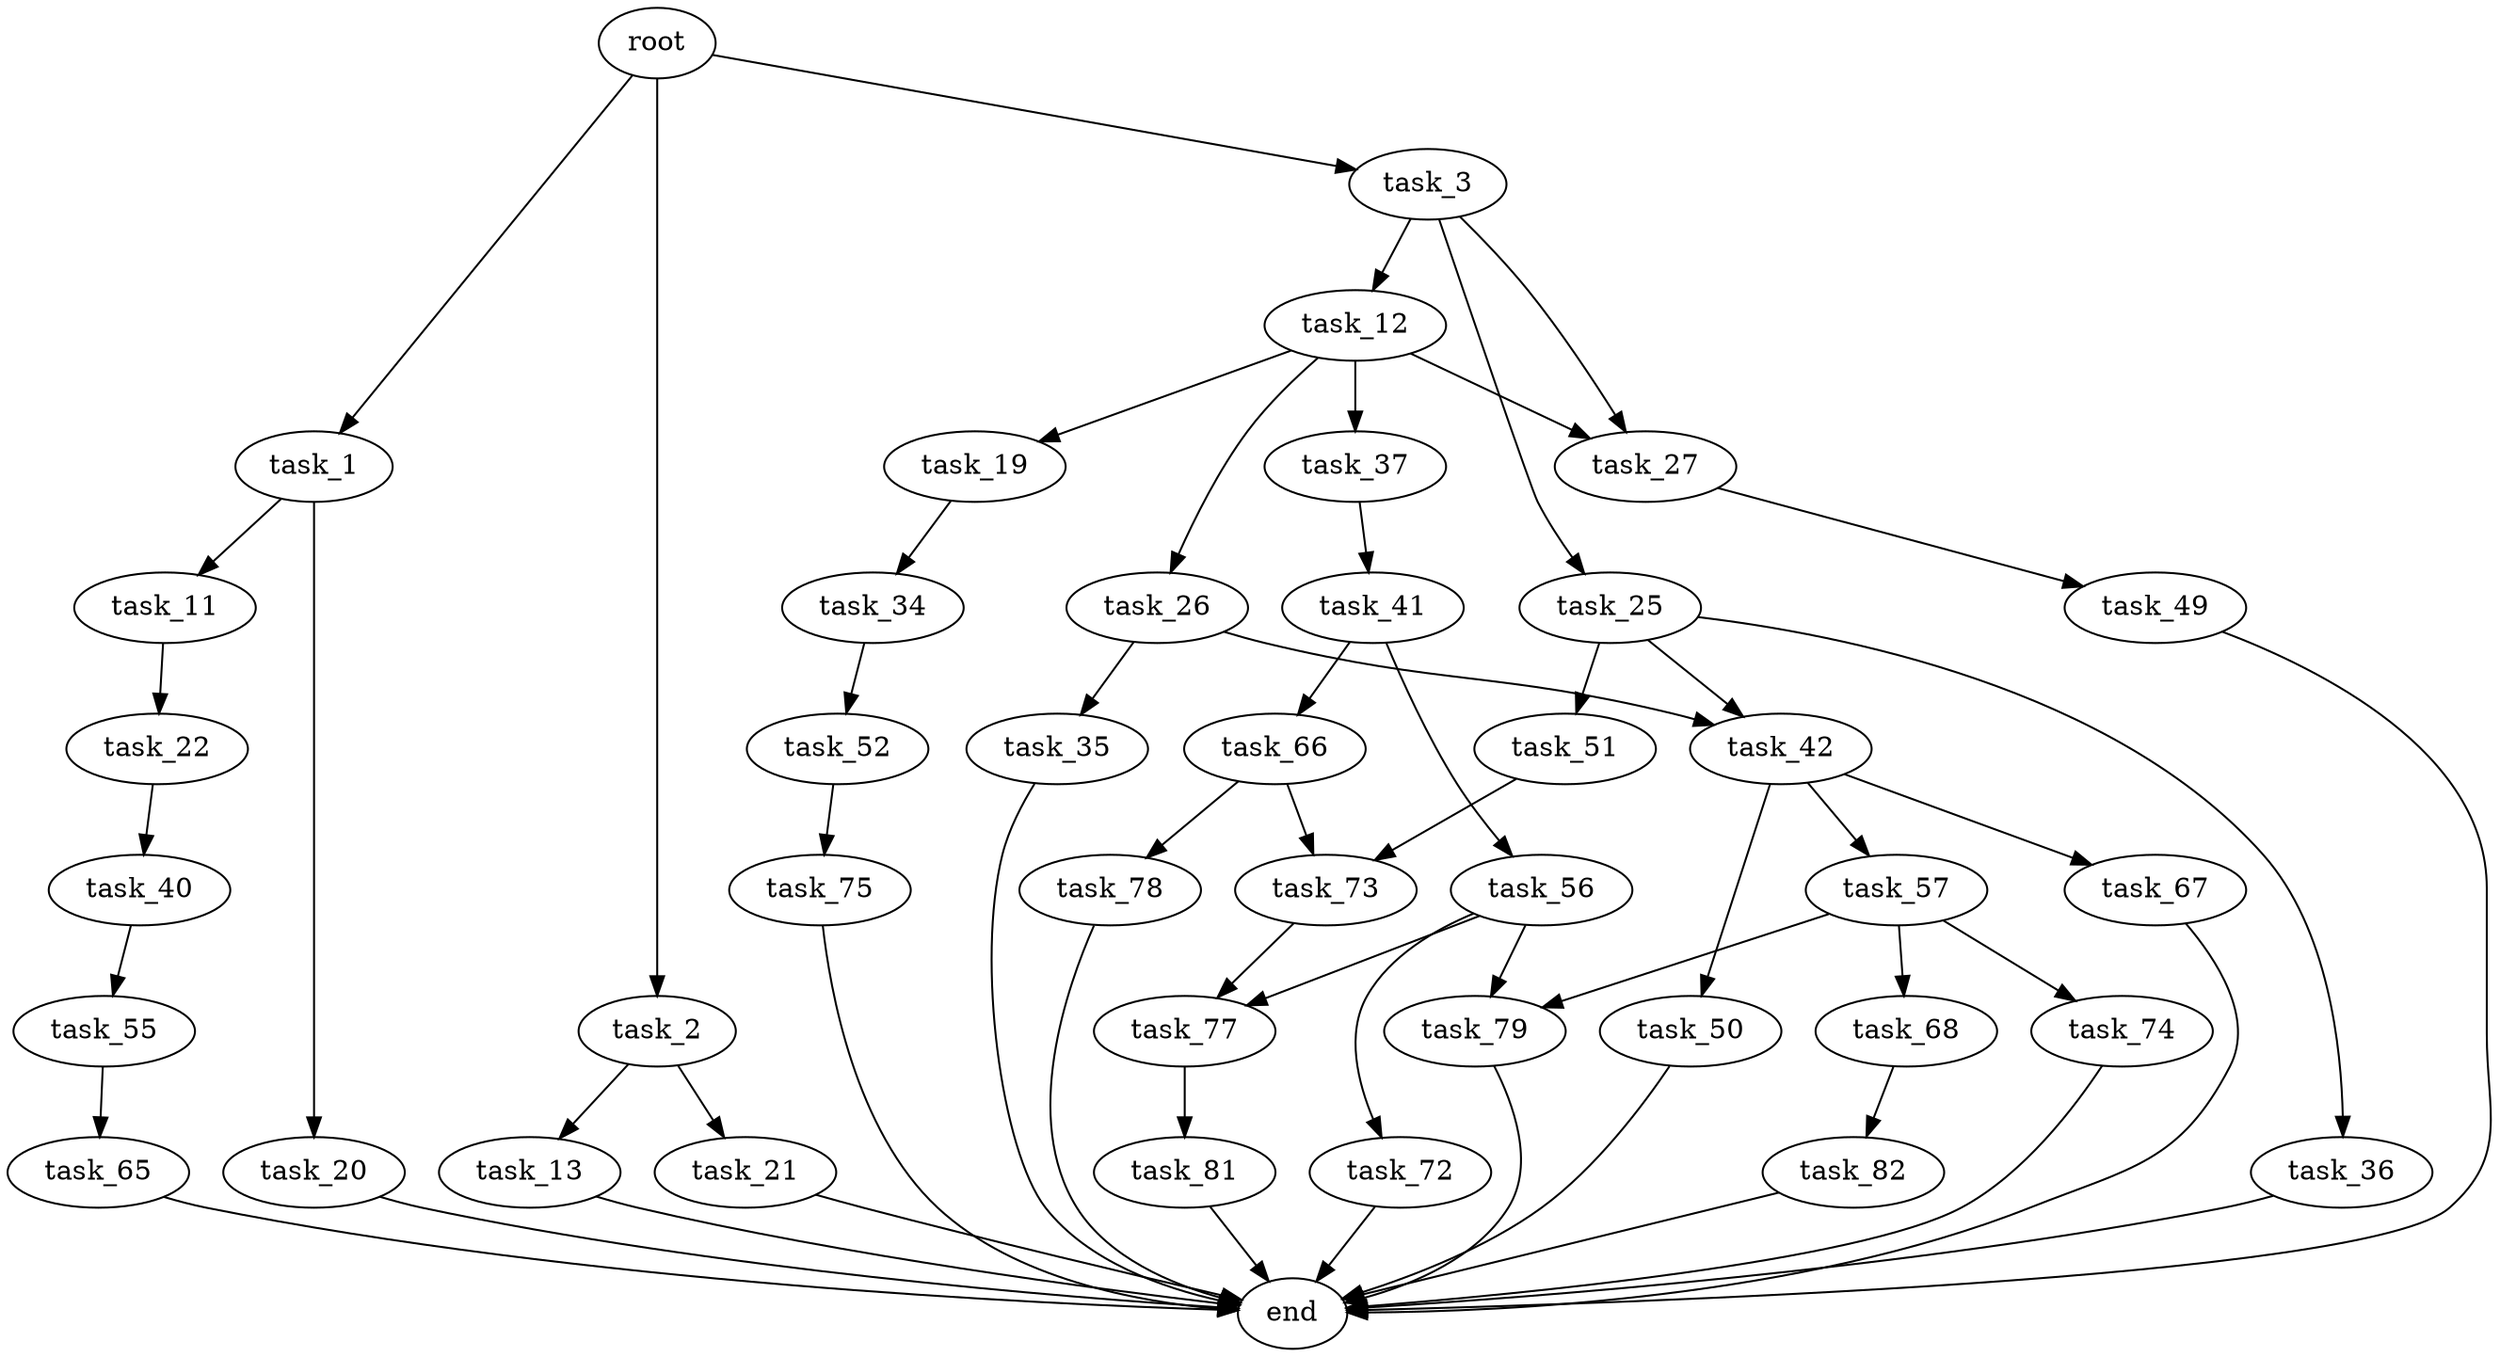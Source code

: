 digraph G {
  root [size="0.000000"];
  task_1 [size="1687867154.000000"];
  task_2 [size="28991029248.000000"];
  task_3 [size="672359565135.000000"];
  task_11 [size="1209928103.000000"];
  task_20 [size="2068395120.000000"];
  task_13 [size="549755813888.000000"];
  task_21 [size="12184536587.000000"];
  task_12 [size="68719476736.000000"];
  task_25 [size="543571052856.000000"];
  task_27 [size="231928233984.000000"];
  task_22 [size="17116547209.000000"];
  task_19 [size="834074564082.000000"];
  task_26 [size="28991029248.000000"];
  task_37 [size="28991029248.000000"];
  end [size="0.000000"];
  task_34 [size="3816829765.000000"];
  task_40 [size="631328643569.000000"];
  task_36 [size="556174162.000000"];
  task_42 [size="425451275317.000000"];
  task_51 [size="4447782573.000000"];
  task_35 [size="888363862308.000000"];
  task_49 [size="175195764184.000000"];
  task_52 [size="792440802.000000"];
  task_41 [size="4975862641.000000"];
  task_55 [size="8533983952.000000"];
  task_56 [size="1043284630896.000000"];
  task_66 [size="943139026651.000000"];
  task_50 [size="199084951264.000000"];
  task_57 [size="368293445632.000000"];
  task_67 [size="195807908040.000000"];
  task_73 [size="20891422868.000000"];
  task_75 [size="134217728000.000000"];
  task_65 [size="811608098132.000000"];
  task_72 [size="782757789696.000000"];
  task_77 [size="1394076225953.000000"];
  task_79 [size="81462434961.000000"];
  task_68 [size="25401512630.000000"];
  task_74 [size="231928233984.000000"];
  task_78 [size="1869638209.000000"];
  task_82 [size="41907982844.000000"];
  task_81 [size="134217728000.000000"];

  root -> task_1 [size="1.000000"];
  root -> task_2 [size="1.000000"];
  root -> task_3 [size="1.000000"];
  task_1 -> task_11 [size="209715200.000000"];
  task_1 -> task_20 [size="209715200.000000"];
  task_2 -> task_13 [size="75497472.000000"];
  task_2 -> task_21 [size="75497472.000000"];
  task_3 -> task_12 [size="411041792.000000"];
  task_3 -> task_25 [size="411041792.000000"];
  task_3 -> task_27 [size="411041792.000000"];
  task_11 -> task_22 [size="33554432.000000"];
  task_20 -> end [size="1.000000"];
  task_13 -> end [size="1.000000"];
  task_21 -> end [size="1.000000"];
  task_12 -> task_19 [size="134217728.000000"];
  task_12 -> task_26 [size="134217728.000000"];
  task_12 -> task_27 [size="134217728.000000"];
  task_12 -> task_37 [size="134217728.000000"];
  task_25 -> task_36 [size="536870912.000000"];
  task_25 -> task_42 [size="536870912.000000"];
  task_25 -> task_51 [size="536870912.000000"];
  task_27 -> task_49 [size="301989888.000000"];
  task_22 -> task_40 [size="301989888.000000"];
  task_19 -> task_34 [size="679477248.000000"];
  task_26 -> task_35 [size="75497472.000000"];
  task_26 -> task_42 [size="75497472.000000"];
  task_37 -> task_41 [size="75497472.000000"];
  task_34 -> task_52 [size="75497472.000000"];
  task_40 -> task_55 [size="679477248.000000"];
  task_36 -> end [size="1.000000"];
  task_42 -> task_50 [size="301989888.000000"];
  task_42 -> task_57 [size="301989888.000000"];
  task_42 -> task_67 [size="301989888.000000"];
  task_51 -> task_73 [size="75497472.000000"];
  task_35 -> end [size="1.000000"];
  task_49 -> end [size="1.000000"];
  task_52 -> task_75 [size="33554432.000000"];
  task_41 -> task_56 [size="134217728.000000"];
  task_41 -> task_66 [size="134217728.000000"];
  task_55 -> task_65 [size="134217728.000000"];
  task_56 -> task_72 [size="838860800.000000"];
  task_56 -> task_77 [size="838860800.000000"];
  task_56 -> task_79 [size="838860800.000000"];
  task_66 -> task_73 [size="679477248.000000"];
  task_66 -> task_78 [size="679477248.000000"];
  task_50 -> end [size="1.000000"];
  task_57 -> task_68 [size="411041792.000000"];
  task_57 -> task_74 [size="411041792.000000"];
  task_57 -> task_79 [size="411041792.000000"];
  task_67 -> end [size="1.000000"];
  task_73 -> task_77 [size="679477248.000000"];
  task_75 -> end [size="1.000000"];
  task_65 -> end [size="1.000000"];
  task_72 -> end [size="1.000000"];
  task_77 -> task_81 [size="838860800.000000"];
  task_79 -> end [size="1.000000"];
  task_68 -> task_82 [size="411041792.000000"];
  task_74 -> end [size="1.000000"];
  task_78 -> end [size="1.000000"];
  task_82 -> end [size="1.000000"];
  task_81 -> end [size="1.000000"];
}

